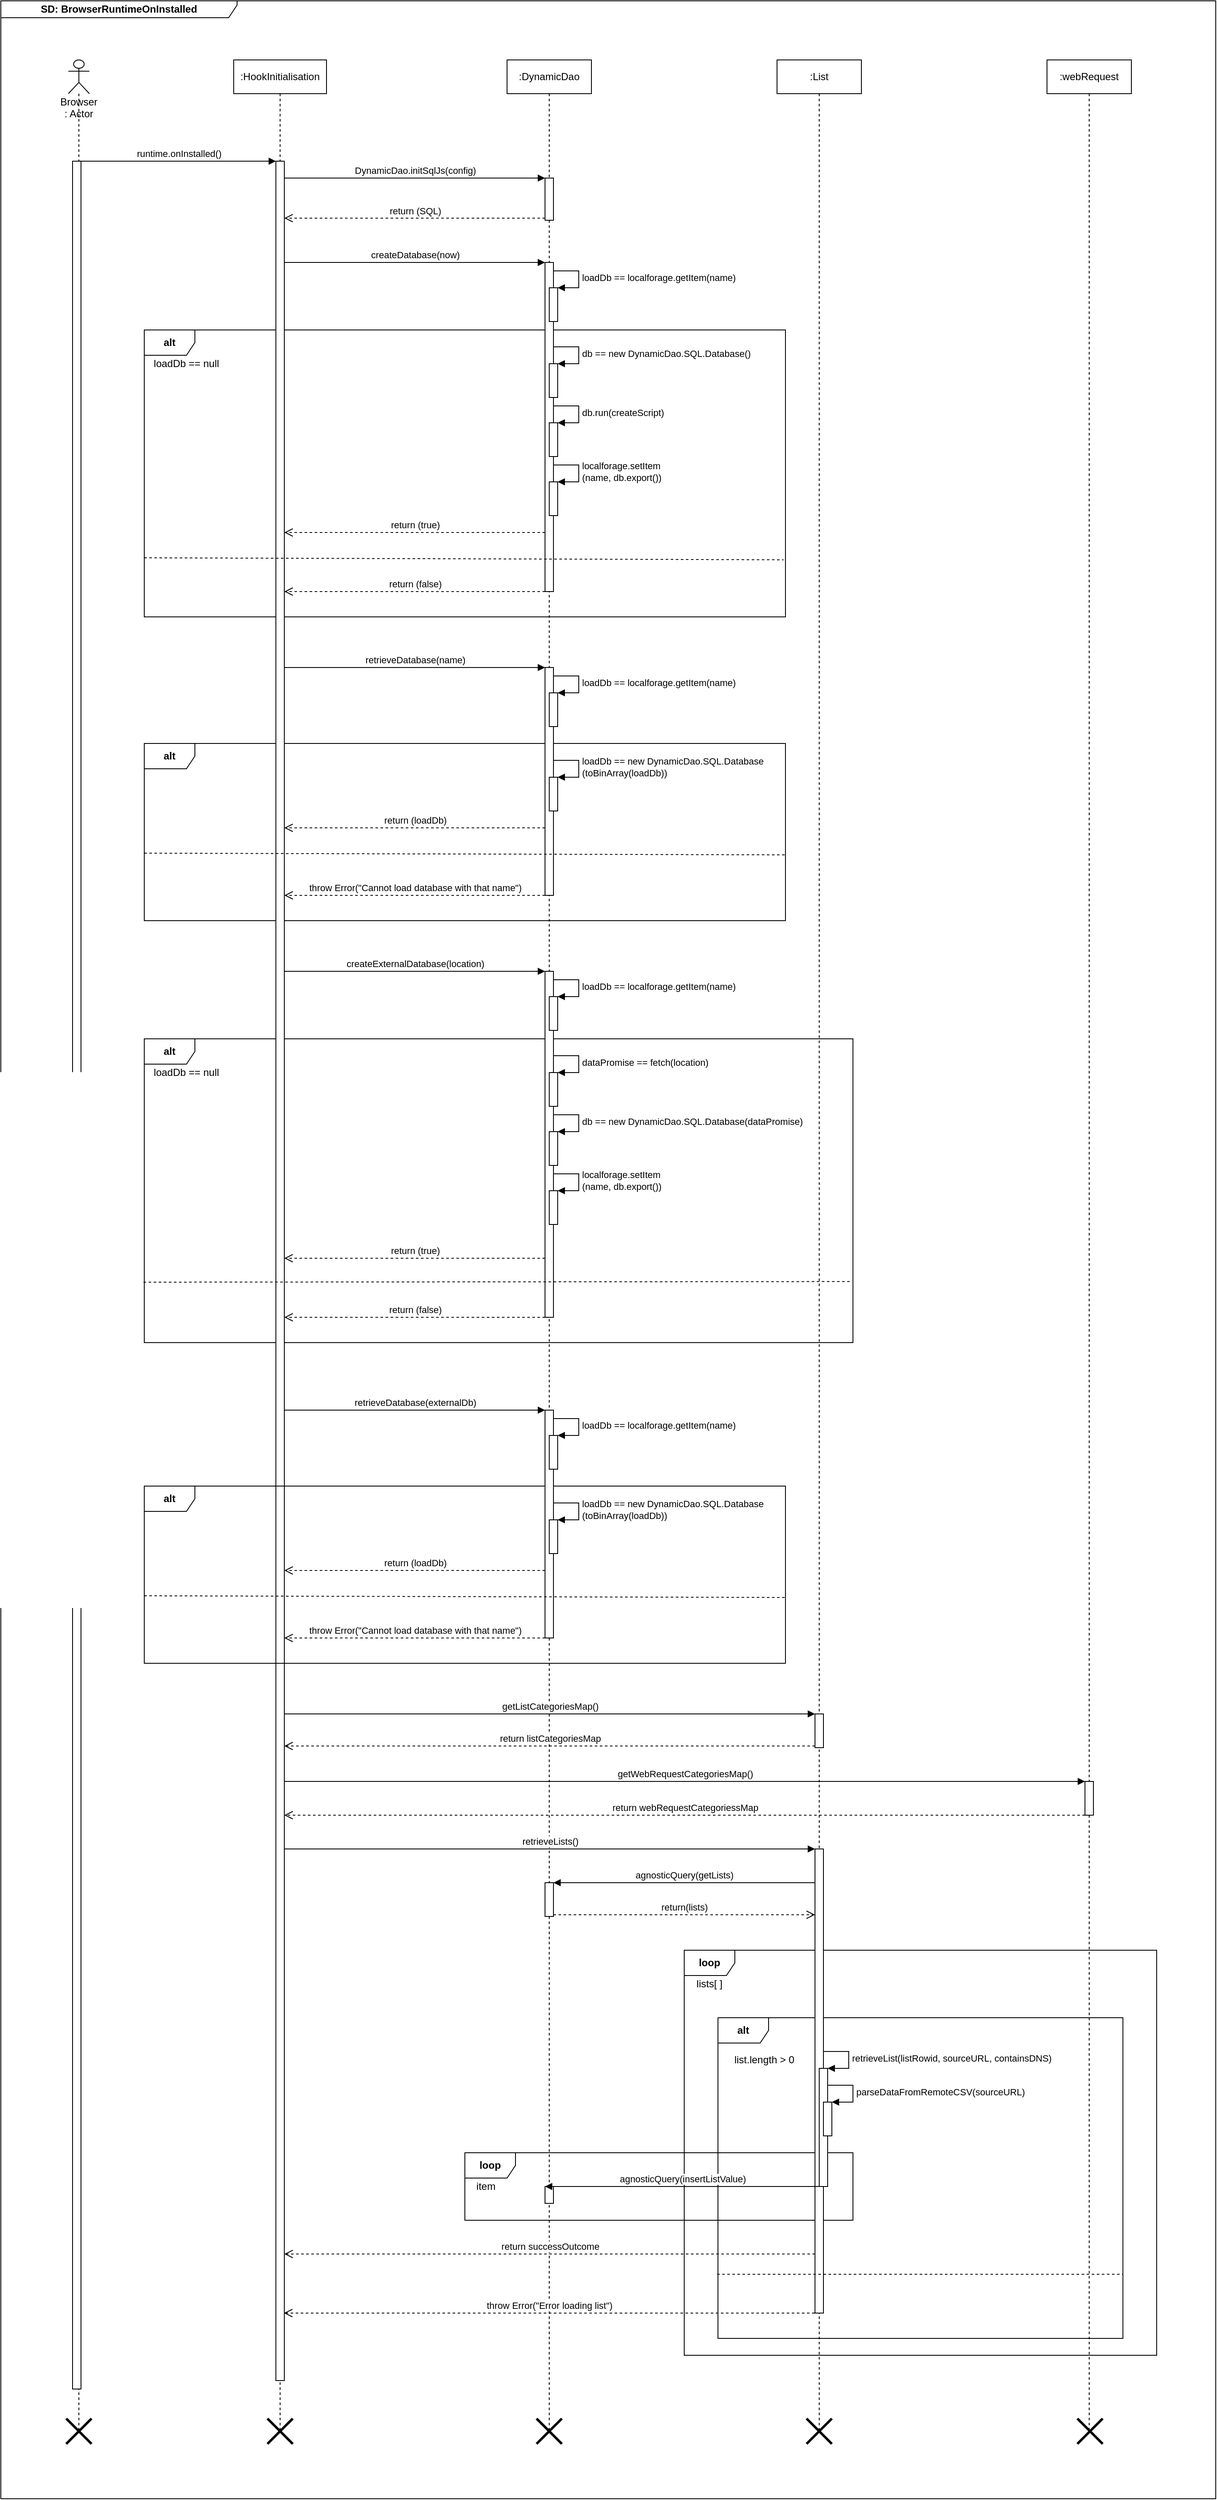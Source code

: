 <mxfile version="14.5.1" type="device"><diagram id="CJTXL0mSNp71qFxsPmPt" name="Page-1"><mxGraphModel dx="1422" dy="843" grid="1" gridSize="10" guides="1" tooltips="1" connect="1" arrows="1" fold="1" page="1" pageScale="1" pageWidth="827" pageHeight="1169" math="0" shadow="0"><root><mxCell id="0"/><mxCell id="1" parent="0"/><mxCell id="NPgiWORKwaGZlv006_nC-1" value="&lt;b&gt;loop&lt;/b&gt;" style="shape=umlFrame;whiteSpace=wrap;html=1;" parent="1" vertex="1"><mxGeometry x="830" y="2710" width="460" height="80" as="geometry"/></mxCell><mxCell id="NPgiWORKwaGZlv006_nC-2" value="&lt;b&gt;loop&lt;/b&gt;" style="shape=umlFrame;whiteSpace=wrap;html=1;" parent="1" vertex="1"><mxGeometry x="1090" y="2470" width="560" height="480" as="geometry"/></mxCell><mxCell id="NPgiWORKwaGZlv006_nC-3" value="&lt;b&gt;alt&lt;/b&gt;" style="shape=umlFrame;whiteSpace=wrap;html=1;" parent="1" vertex="1"><mxGeometry x="1130" y="2550" width="480" height="380" as="geometry"/></mxCell><mxCell id="NPgiWORKwaGZlv006_nC-4" value="&lt;b&gt;alt&lt;/b&gt;" style="shape=umlFrame;whiteSpace=wrap;html=1;" parent="1" vertex="1"><mxGeometry x="450" y="1040" width="760" height="210" as="geometry"/></mxCell><mxCell id="NPgiWORKwaGZlv006_nC-5" value="&lt;b&gt;SD: BrowserRuntimeOnInstalled&lt;/b&gt;" style="shape=umlFrame;whiteSpace=wrap;html=1;width=280;height=20;" parent="1" vertex="1"><mxGeometry x="280" y="160" width="1440" height="2960" as="geometry"/></mxCell><mxCell id="NPgiWORKwaGZlv006_nC-6" value="&lt;b&gt;alt&lt;/b&gt;" style="shape=umlFrame;whiteSpace=wrap;html=1;" parent="1" vertex="1"><mxGeometry x="450" y="1390" width="840" height="360" as="geometry"/></mxCell><mxCell id="NPgiWORKwaGZlv006_nC-7" value="&lt;b&gt;alt&lt;/b&gt;" style="shape=umlFrame;whiteSpace=wrap;html=1;" parent="1" vertex="1"><mxGeometry x="450" y="550" width="760" height="340" as="geometry"/></mxCell><mxCell id="NPgiWORKwaGZlv006_nC-8" value=":DynamicDao" style="shape=umlLifeline;perimeter=lifelinePerimeter;whiteSpace=wrap;html=1;container=1;collapsible=0;recursiveResize=0;outlineConnect=0;" parent="1" vertex="1"><mxGeometry x="880" y="230" width="100" height="2810" as="geometry"/></mxCell><mxCell id="NPgiWORKwaGZlv006_nC-9" value="" style="html=1;points=[];perimeter=orthogonalPerimeter;" parent="NPgiWORKwaGZlv006_nC-8" vertex="1"><mxGeometry x="45" y="140" width="10" height="50" as="geometry"/></mxCell><mxCell id="NPgiWORKwaGZlv006_nC-10" value="" style="html=1;points=[];perimeter=orthogonalPerimeter;" parent="NPgiWORKwaGZlv006_nC-8" vertex="1"><mxGeometry x="45" y="240" width="10" height="390" as="geometry"/></mxCell><mxCell id="NPgiWORKwaGZlv006_nC-11" value="" style="html=1;points=[];perimeter=orthogonalPerimeter;" parent="NPgiWORKwaGZlv006_nC-8" vertex="1"><mxGeometry x="50" y="430" width="10" height="40" as="geometry"/></mxCell><mxCell id="NPgiWORKwaGZlv006_nC-12" value="db.run(createScript)" style="edgeStyle=orthogonalEdgeStyle;html=1;align=left;spacingLeft=2;endArrow=block;rounded=0;entryX=1;entryY=0;" parent="NPgiWORKwaGZlv006_nC-8" target="NPgiWORKwaGZlv006_nC-11" edge="1"><mxGeometry relative="1" as="geometry"><mxPoint x="55" y="410" as="sourcePoint"/><Array as="points"><mxPoint x="85" y="410"/></Array></mxGeometry></mxCell><mxCell id="NPgiWORKwaGZlv006_nC-13" value="" style="html=1;points=[];perimeter=orthogonalPerimeter;" parent="NPgiWORKwaGZlv006_nC-8" vertex="1"><mxGeometry x="45" y="1080" width="10" height="410" as="geometry"/></mxCell><mxCell id="NPgiWORKwaGZlv006_nC-14" value="" style="html=1;points=[];perimeter=orthogonalPerimeter;" parent="NPgiWORKwaGZlv006_nC-8" vertex="1"><mxGeometry x="45" y="720" width="10" height="270" as="geometry"/></mxCell><mxCell id="NPgiWORKwaGZlv006_nC-15" value="" style="html=1;points=[];perimeter=orthogonalPerimeter;" parent="NPgiWORKwaGZlv006_nC-8" vertex="1"><mxGeometry x="45" y="2160" width="10" height="40" as="geometry"/></mxCell><mxCell id="NPgiWORKwaGZlv006_nC-16" value="" style="html=1;points=[];perimeter=orthogonalPerimeter;" parent="NPgiWORKwaGZlv006_nC-8" vertex="1"><mxGeometry x="45" y="2520" width="10" height="20" as="geometry"/></mxCell><mxCell id="NPgiWORKwaGZlv006_nC-17" value="" style="html=1;points=[];perimeter=orthogonalPerimeter;" parent="1" vertex="1"><mxGeometry x="930" y="590" width="10" height="40" as="geometry"/></mxCell><mxCell id="NPgiWORKwaGZlv006_nC-18" value="db == new DynamicDao.SQL.Database()" style="edgeStyle=orthogonalEdgeStyle;html=1;align=left;spacingLeft=2;endArrow=block;rounded=0;entryX=1;entryY=0;" parent="1" target="NPgiWORKwaGZlv006_nC-17" edge="1"><mxGeometry relative="1" as="geometry"><mxPoint x="935" y="570" as="sourcePoint"/><Array as="points"><mxPoint x="965" y="570"/></Array></mxGeometry></mxCell><mxCell id="NPgiWORKwaGZlv006_nC-19" value=":HookInitialisation" style="shape=umlLifeline;perimeter=lifelinePerimeter;whiteSpace=wrap;html=1;container=1;collapsible=0;recursiveResize=0;outlineConnect=0;" parent="1" vertex="1"><mxGeometry x="556" y="230" width="110" height="2810" as="geometry"/></mxCell><mxCell id="NPgiWORKwaGZlv006_nC-20" value="" style="points=[];perimeter=orthogonalPerimeter;rounded=0;shadow=0;strokeWidth=1;" parent="NPgiWORKwaGZlv006_nC-19" vertex="1"><mxGeometry x="50" y="120" width="10" height="2630" as="geometry"/></mxCell><mxCell id="NPgiWORKwaGZlv006_nC-21" value="Browser : Actor" style="shape=umlLifeline;participant=umlActor;perimeter=lifelinePerimeter;whiteSpace=wrap;html=1;container=1;collapsible=0;recursiveResize=0;verticalAlign=top;spacingTop=36;outlineConnect=0;" parent="1" vertex="1"><mxGeometry x="360" y="230" width="25" height="2810" as="geometry"/></mxCell><mxCell id="NPgiWORKwaGZlv006_nC-22" value="" style="points=[];perimeter=orthogonalPerimeter;rounded=0;shadow=0;strokeWidth=1;" parent="NPgiWORKwaGZlv006_nC-21" vertex="1"><mxGeometry x="5" y="120" width="10" height="2640" as="geometry"/></mxCell><mxCell id="NPgiWORKwaGZlv006_nC-23" value="runtime.onInstalled()" style="html=1;verticalAlign=bottom;endArrow=block;" parent="1" target="NPgiWORKwaGZlv006_nC-20" edge="1"><mxGeometry relative="1" as="geometry"><mxPoint x="375" y="350" as="sourcePoint"/><mxPoint x="605" y="350" as="targetPoint"/></mxGeometry></mxCell><mxCell id="NPgiWORKwaGZlv006_nC-24" value=":List" style="shape=umlLifeline;perimeter=lifelinePerimeter;whiteSpace=wrap;html=1;container=1;collapsible=0;recursiveResize=0;outlineConnect=0;noLabel=0;" parent="1" vertex="1"><mxGeometry x="1200" y="230" width="100" height="2810" as="geometry"/></mxCell><mxCell id="NPgiWORKwaGZlv006_nC-25" value="" style="html=1;points=[];perimeter=orthogonalPerimeter;" parent="NPgiWORKwaGZlv006_nC-24" vertex="1"><mxGeometry x="45" y="1960" width="10" height="40" as="geometry"/></mxCell><mxCell id="NPgiWORKwaGZlv006_nC-26" value=":webRequest" style="shape=umlLifeline;perimeter=lifelinePerimeter;whiteSpace=wrap;html=1;container=1;collapsible=0;recursiveResize=0;outlineConnect=0;noLabel=0;" parent="1" vertex="1"><mxGeometry x="1520" y="230" width="100" height="2810" as="geometry"/></mxCell><mxCell id="NPgiWORKwaGZlv006_nC-27" value="" style="html=1;points=[];perimeter=orthogonalPerimeter;" parent="NPgiWORKwaGZlv006_nC-26" vertex="1"><mxGeometry x="45" y="2040" width="10" height="40" as="geometry"/></mxCell><mxCell id="NPgiWORKwaGZlv006_nC-28" value="DynamicDao.initSqlJs(config)" style="html=1;verticalAlign=bottom;endArrow=block;entryX=0;entryY=0;" parent="1" source="NPgiWORKwaGZlv006_nC-20" target="NPgiWORKwaGZlv006_nC-9" edge="1"><mxGeometry relative="1" as="geometry"><mxPoint x="675.324" y="370" as="sourcePoint"/></mxGeometry></mxCell><mxCell id="NPgiWORKwaGZlv006_nC-29" value="return (SQL)" style="html=1;verticalAlign=bottom;endArrow=open;dashed=1;endSize=8;exitX=0;exitY=0.95;" parent="1" source="NPgiWORKwaGZlv006_nC-9" target="NPgiWORKwaGZlv006_nC-20" edge="1"><mxGeometry relative="1" as="geometry"><mxPoint x="855" y="446" as="targetPoint"/></mxGeometry></mxCell><mxCell id="NPgiWORKwaGZlv006_nC-30" value="createDatabase(now)" style="html=1;verticalAlign=bottom;endArrow=block;entryX=0;entryY=0;" parent="1" source="NPgiWORKwaGZlv006_nC-20" target="NPgiWORKwaGZlv006_nC-10" edge="1"><mxGeometry relative="1" as="geometry"><mxPoint x="855" y="470" as="sourcePoint"/></mxGeometry></mxCell><mxCell id="NPgiWORKwaGZlv006_nC-31" value="" style="html=1;points=[];perimeter=orthogonalPerimeter;" parent="1" vertex="1"><mxGeometry x="930" y="500" width="10" height="40" as="geometry"/></mxCell><mxCell id="NPgiWORKwaGZlv006_nC-32" value="loadDb == localforage.getItem(name)" style="edgeStyle=orthogonalEdgeStyle;html=1;align=left;spacingLeft=2;endArrow=block;rounded=0;entryX=1;entryY=0;" parent="1" target="NPgiWORKwaGZlv006_nC-31" edge="1"><mxGeometry relative="1" as="geometry"><mxPoint x="935" y="480" as="sourcePoint"/><Array as="points"><mxPoint x="965" y="480"/></Array></mxGeometry></mxCell><mxCell id="NPgiWORKwaGZlv006_nC-33" value="loadDb == null" style="text;html=1;strokeColor=none;fillColor=none;align=center;verticalAlign=middle;whiteSpace=wrap;rounded=0;" parent="1" vertex="1"><mxGeometry x="450" y="580" width="100" height="20" as="geometry"/></mxCell><mxCell id="NPgiWORKwaGZlv006_nC-34" value="return (true)" style="html=1;verticalAlign=bottom;endArrow=open;dashed=1;endSize=8;" parent="1" source="NPgiWORKwaGZlv006_nC-10" target="NPgiWORKwaGZlv006_nC-20" edge="1"><mxGeometry relative="1" as="geometry"><mxPoint x="571" y="679.71" as="targetPoint"/><mxPoint x="880" y="679.71" as="sourcePoint"/><Array as="points"><mxPoint x="790" y="790"/></Array></mxGeometry></mxCell><mxCell id="NPgiWORKwaGZlv006_nC-35" value="return (false)" style="html=1;verticalAlign=bottom;endArrow=open;dashed=1;endSize=8;" parent="1" source="NPgiWORKwaGZlv006_nC-10" target="NPgiWORKwaGZlv006_nC-20" edge="1"><mxGeometry relative="1" as="geometry"><mxPoint x="626" y="427.5" as="targetPoint"/><mxPoint x="935" y="427.5" as="sourcePoint"/><Array as="points"><mxPoint x="760" y="860"/></Array></mxGeometry></mxCell><mxCell id="NPgiWORKwaGZlv006_nC-36" value="" style="endArrow=none;dashed=1;html=1;entryX=0.997;entryY=0.801;entryDx=0;entryDy=0;entryPerimeter=0;" parent="1" target="NPgiWORKwaGZlv006_nC-7" edge="1"><mxGeometry width="50" height="50" relative="1" as="geometry"><mxPoint x="450" y="820" as="sourcePoint"/><mxPoint x="1260" y="820" as="targetPoint"/></mxGeometry></mxCell><mxCell id="NPgiWORKwaGZlv006_nC-37" value="" style="html=1;points=[];perimeter=orthogonalPerimeter;" parent="1" vertex="1"><mxGeometry x="930" y="730" width="10" height="40" as="geometry"/></mxCell><mxCell id="NPgiWORKwaGZlv006_nC-38" value="localforage.setItem&lt;br&gt;(name, db.export())" style="edgeStyle=orthogonalEdgeStyle;html=1;align=left;spacingLeft=2;endArrow=block;rounded=0;entryX=1;entryY=0;" parent="1" target="NPgiWORKwaGZlv006_nC-37" edge="1"><mxGeometry relative="1" as="geometry"><mxPoint x="935" y="710" as="sourcePoint"/><Array as="points"><mxPoint x="965" y="710"/></Array></mxGeometry></mxCell><mxCell id="NPgiWORKwaGZlv006_nC-39" value="createExternalDatabase(location)" style="html=1;verticalAlign=bottom;endArrow=block;" parent="1" target="NPgiWORKwaGZlv006_nC-13" edge="1"><mxGeometry relative="1" as="geometry"><mxPoint x="616" y="1310" as="sourcePoint"/><mxPoint x="760" y="1310" as="targetPoint"/><Array as="points"><mxPoint x="760" y="1310"/><mxPoint x="770" y="1310"/></Array></mxGeometry></mxCell><mxCell id="NPgiWORKwaGZlv006_nC-40" value="" style="html=1;points=[];perimeter=orthogonalPerimeter;" parent="1" vertex="1"><mxGeometry x="930" y="1340" width="10" height="40" as="geometry"/></mxCell><mxCell id="NPgiWORKwaGZlv006_nC-41" value="loadDb == localforage.getItem(name)" style="edgeStyle=orthogonalEdgeStyle;html=1;align=left;spacingLeft=2;endArrow=block;rounded=0;entryX=1;entryY=0;" parent="1" target="NPgiWORKwaGZlv006_nC-40" edge="1"><mxGeometry relative="1" as="geometry"><mxPoint x="935" y="1320" as="sourcePoint"/><Array as="points"><mxPoint x="965" y="1320"/></Array></mxGeometry></mxCell><mxCell id="NPgiWORKwaGZlv006_nC-42" value="" style="html=1;points=[];perimeter=orthogonalPerimeter;" parent="1" vertex="1"><mxGeometry x="930" y="1500" width="10" height="40" as="geometry"/></mxCell><mxCell id="NPgiWORKwaGZlv006_nC-43" value="db == new DynamicDao.SQL.Database(dataPromise)" style="edgeStyle=orthogonalEdgeStyle;html=1;align=left;spacingLeft=2;endArrow=block;rounded=0;entryX=1;entryY=0;" parent="1" target="NPgiWORKwaGZlv006_nC-42" edge="1"><mxGeometry relative="1" as="geometry"><mxPoint x="935" y="1480" as="sourcePoint"/><Array as="points"><mxPoint x="965" y="1480"/></Array></mxGeometry></mxCell><mxCell id="NPgiWORKwaGZlv006_nC-44" value="" style="html=1;points=[];perimeter=orthogonalPerimeter;" parent="1" vertex="1"><mxGeometry x="930" y="1570" width="10" height="40" as="geometry"/></mxCell><mxCell id="NPgiWORKwaGZlv006_nC-45" value="localforage.setItem&lt;br&gt;(name, db.export())" style="edgeStyle=orthogonalEdgeStyle;html=1;align=left;spacingLeft=2;endArrow=block;rounded=0;entryX=1;entryY=0;" parent="1" target="NPgiWORKwaGZlv006_nC-44" edge="1"><mxGeometry relative="1" as="geometry"><mxPoint x="935" y="1550" as="sourcePoint"/><Array as="points"><mxPoint x="965" y="1550"/></Array></mxGeometry></mxCell><mxCell id="NPgiWORKwaGZlv006_nC-46" value="" style="endArrow=none;dashed=1;html=1;entryX=0.996;entryY=0.799;entryDx=0;entryDy=0;entryPerimeter=0;exitX=-0.001;exitY=0.801;exitDx=0;exitDy=0;exitPerimeter=0;" parent="1" source="NPgiWORKwaGZlv006_nC-6" target="NPgiWORKwaGZlv006_nC-6" edge="1"><mxGeometry width="50" height="50" relative="1" as="geometry"><mxPoint x="460" y="1630" as="sourcePoint"/><mxPoint x="1273.28" y="1630.3" as="targetPoint"/></mxGeometry></mxCell><mxCell id="NPgiWORKwaGZlv006_nC-47" value="loadDb == null" style="text;html=1;strokeColor=none;fillColor=none;align=center;verticalAlign=middle;whiteSpace=wrap;rounded=0;" parent="1" vertex="1"><mxGeometry x="450" y="1420" width="100" height="20" as="geometry"/></mxCell><mxCell id="NPgiWORKwaGZlv006_nC-48" value="" style="html=1;points=[];perimeter=orthogonalPerimeter;" parent="1" vertex="1"><mxGeometry x="930" y="1430" width="10" height="40" as="geometry"/></mxCell><mxCell id="NPgiWORKwaGZlv006_nC-49" value="dataPromise == fetch(location)" style="edgeStyle=orthogonalEdgeStyle;html=1;align=left;spacingLeft=2;endArrow=block;rounded=0;entryX=1;entryY=0;" parent="1" target="NPgiWORKwaGZlv006_nC-48" edge="1"><mxGeometry relative="1" as="geometry"><mxPoint x="935.0" y="1410" as="sourcePoint"/><Array as="points"><mxPoint x="965" y="1410"/></Array></mxGeometry></mxCell><mxCell id="NPgiWORKwaGZlv006_nC-50" value="return (true)" style="html=1;verticalAlign=bottom;endArrow=open;dashed=1;endSize=8;" parent="1" source="NPgiWORKwaGZlv006_nC-13" edge="1"><mxGeometry relative="1" as="geometry"><mxPoint x="616" y="1650" as="targetPoint"/><mxPoint x="925" y="1650" as="sourcePoint"/><Array as="points"><mxPoint x="790" y="1650"/></Array></mxGeometry></mxCell><mxCell id="NPgiWORKwaGZlv006_nC-51" value="return (false)" style="html=1;verticalAlign=bottom;endArrow=open;dashed=1;endSize=8;" parent="1" edge="1"><mxGeometry relative="1" as="geometry"><mxPoint x="616" y="1720" as="targetPoint"/><mxPoint x="925" y="1720" as="sourcePoint"/><Array as="points"><mxPoint x="760" y="1720"/></Array></mxGeometry></mxCell><mxCell id="NPgiWORKwaGZlv006_nC-52" value="retrieveDatabase(name)" style="html=1;verticalAlign=bottom;endArrow=block;entryX=0;entryY=0;" parent="1" source="NPgiWORKwaGZlv006_nC-20" target="NPgiWORKwaGZlv006_nC-14" edge="1"><mxGeometry relative="1" as="geometry"><mxPoint x="855" y="940" as="sourcePoint"/></mxGeometry></mxCell><mxCell id="NPgiWORKwaGZlv006_nC-53" value="" style="html=1;points=[];perimeter=orthogonalPerimeter;" parent="1" vertex="1"><mxGeometry x="930" y="980" width="10" height="40" as="geometry"/></mxCell><mxCell id="NPgiWORKwaGZlv006_nC-54" value="loadDb == localforage.getItem(name)" style="edgeStyle=orthogonalEdgeStyle;html=1;align=left;spacingLeft=2;endArrow=block;rounded=0;entryX=1;entryY=0;" parent="1" target="NPgiWORKwaGZlv006_nC-53" edge="1"><mxGeometry relative="1" as="geometry"><mxPoint x="935.0" y="960" as="sourcePoint"/><Array as="points"><mxPoint x="965" y="960"/></Array></mxGeometry></mxCell><mxCell id="NPgiWORKwaGZlv006_nC-55" value="throw Error(&quot;Cannot load database with that name&quot;)" style="html=1;verticalAlign=bottom;endArrow=open;dashed=1;endSize=8;" parent="1" edge="1"><mxGeometry relative="1" as="geometry"><mxPoint x="616" y="1220" as="targetPoint"/><mxPoint x="925" y="1220" as="sourcePoint"/><Array as="points"><mxPoint x="760" y="1220"/></Array></mxGeometry></mxCell><mxCell id="NPgiWORKwaGZlv006_nC-56" value="" style="html=1;points=[];perimeter=orthogonalPerimeter;" parent="1" vertex="1"><mxGeometry x="930" y="1080" width="10" height="40" as="geometry"/></mxCell><mxCell id="NPgiWORKwaGZlv006_nC-57" value="loadDb == new DynamicDao.SQL.Database&lt;br&gt;(toBinArray(loadDb))" style="edgeStyle=orthogonalEdgeStyle;html=1;align=left;spacingLeft=2;endArrow=block;rounded=0;entryX=1;entryY=0;" parent="1" target="NPgiWORKwaGZlv006_nC-56" edge="1"><mxGeometry relative="1" as="geometry"><mxPoint x="935" y="1060" as="sourcePoint"/><Array as="points"><mxPoint x="965" y="1060"/></Array></mxGeometry></mxCell><mxCell id="NPgiWORKwaGZlv006_nC-58" value="return (loadDb)" style="html=1;verticalAlign=bottom;endArrow=open;dashed=1;endSize=8;" parent="1" edge="1"><mxGeometry relative="1" as="geometry"><mxPoint x="616" y="1140" as="targetPoint"/><mxPoint x="925" y="1140" as="sourcePoint"/><Array as="points"><mxPoint x="760" y="1140"/></Array></mxGeometry></mxCell><mxCell id="NPgiWORKwaGZlv006_nC-59" value="" style="endArrow=none;dashed=1;html=1;" parent="1" edge="1"><mxGeometry width="50" height="50" relative="1" as="geometry"><mxPoint x="450" y="1170" as="sourcePoint"/><mxPoint x="1210" y="1172" as="targetPoint"/></mxGeometry></mxCell><mxCell id="NPgiWORKwaGZlv006_nC-60" value="&lt;b&gt;alt&lt;/b&gt;" style="shape=umlFrame;whiteSpace=wrap;html=1;" parent="1" vertex="1"><mxGeometry x="450" y="1920" width="760" height="210" as="geometry"/></mxCell><mxCell id="NPgiWORKwaGZlv006_nC-61" value="" style="html=1;points=[];perimeter=orthogonalPerimeter;" parent="1" vertex="1"><mxGeometry x="925" y="1830" width="10" height="270" as="geometry"/></mxCell><mxCell id="NPgiWORKwaGZlv006_nC-62" value="retrieveDatabase(externalDb)" style="html=1;verticalAlign=bottom;endArrow=block;entryX=0;entryY=0;" parent="1" target="NPgiWORKwaGZlv006_nC-61" edge="1"><mxGeometry relative="1" as="geometry"><mxPoint x="616" y="1830.0" as="sourcePoint"/></mxGeometry></mxCell><mxCell id="NPgiWORKwaGZlv006_nC-63" value="" style="html=1;points=[];perimeter=orthogonalPerimeter;" parent="1" vertex="1"><mxGeometry x="930" y="1860" width="10" height="40" as="geometry"/></mxCell><mxCell id="NPgiWORKwaGZlv006_nC-64" value="loadDb == localforage.getItem(name)" style="edgeStyle=orthogonalEdgeStyle;html=1;align=left;spacingLeft=2;endArrow=block;rounded=0;entryX=1;entryY=0;" parent="1" target="NPgiWORKwaGZlv006_nC-63" edge="1"><mxGeometry relative="1" as="geometry"><mxPoint x="935.0" y="1840" as="sourcePoint"/><Array as="points"><mxPoint x="965" y="1840"/></Array></mxGeometry></mxCell><mxCell id="NPgiWORKwaGZlv006_nC-65" value="throw Error(&quot;Cannot load database with that name&quot;)" style="html=1;verticalAlign=bottom;endArrow=open;dashed=1;endSize=8;" parent="1" edge="1"><mxGeometry relative="1" as="geometry"><mxPoint x="616" y="2100" as="targetPoint"/><mxPoint x="925" y="2100" as="sourcePoint"/><Array as="points"><mxPoint x="760" y="2100"/></Array></mxGeometry></mxCell><mxCell id="NPgiWORKwaGZlv006_nC-66" value="" style="html=1;points=[];perimeter=orthogonalPerimeter;" parent="1" vertex="1"><mxGeometry x="930" y="1960" width="10" height="40" as="geometry"/></mxCell><mxCell id="NPgiWORKwaGZlv006_nC-67" value="loadDb == new DynamicDao.SQL.Database&lt;br&gt;(toBinArray(loadDb))" style="edgeStyle=orthogonalEdgeStyle;html=1;align=left;spacingLeft=2;endArrow=block;rounded=0;entryX=1;entryY=0;" parent="1" target="NPgiWORKwaGZlv006_nC-66" edge="1"><mxGeometry relative="1" as="geometry"><mxPoint x="935" y="1940" as="sourcePoint"/><Array as="points"><mxPoint x="965" y="1940"/></Array></mxGeometry></mxCell><mxCell id="NPgiWORKwaGZlv006_nC-68" value="return (loadDb)" style="html=1;verticalAlign=bottom;endArrow=open;dashed=1;endSize=8;" parent="1" edge="1"><mxGeometry relative="1" as="geometry"><mxPoint x="616" y="2020" as="targetPoint"/><mxPoint x="925" y="2020" as="sourcePoint"/><Array as="points"><mxPoint x="760" y="2020"/></Array></mxGeometry></mxCell><mxCell id="NPgiWORKwaGZlv006_nC-69" value="" style="endArrow=none;dashed=1;html=1;" parent="1" edge="1"><mxGeometry width="50" height="50" relative="1" as="geometry"><mxPoint x="450" y="2050" as="sourcePoint"/><mxPoint x="1210" y="2052" as="targetPoint"/></mxGeometry></mxCell><mxCell id="NPgiWORKwaGZlv006_nC-70" value="getListCategoriesMap()" style="html=1;verticalAlign=bottom;endArrow=block;entryX=0;entryY=0;" parent="1" source="NPgiWORKwaGZlv006_nC-20" target="NPgiWORKwaGZlv006_nC-25" edge="1"><mxGeometry relative="1" as="geometry"><mxPoint x="680" y="2190" as="sourcePoint"/></mxGeometry></mxCell><mxCell id="NPgiWORKwaGZlv006_nC-71" value="return listCategoriesMap" style="html=1;verticalAlign=bottom;endArrow=open;dashed=1;endSize=8;exitX=0;exitY=0.95;" parent="1" source="NPgiWORKwaGZlv006_nC-25" target="NPgiWORKwaGZlv006_nC-20" edge="1"><mxGeometry relative="1" as="geometry"><mxPoint x="670" y="2300" as="targetPoint"/></mxGeometry></mxCell><mxCell id="NPgiWORKwaGZlv006_nC-72" value="getWebRequestCategoriesMap()" style="html=1;verticalAlign=bottom;endArrow=block;" parent="1" edge="1"><mxGeometry relative="1" as="geometry"><mxPoint x="616" y="2270" as="sourcePoint"/><mxPoint x="1565" y="2270" as="targetPoint"/></mxGeometry></mxCell><mxCell id="NPgiWORKwaGZlv006_nC-73" value="return webRequestCategoriessMap" style="html=1;verticalAlign=bottom;endArrow=open;dashed=1;endSize=8;" parent="1" edge="1"><mxGeometry relative="1" as="geometry"><mxPoint x="616" y="2310" as="targetPoint"/><mxPoint x="1565" y="2310" as="sourcePoint"/><Array as="points"><mxPoint x="910" y="2310"/></Array></mxGeometry></mxCell><mxCell id="NPgiWORKwaGZlv006_nC-74" value="" style="html=1;points=[];perimeter=orthogonalPerimeter;" parent="1" vertex="1"><mxGeometry x="1245" y="2350" width="10" height="550" as="geometry"/></mxCell><mxCell id="NPgiWORKwaGZlv006_nC-75" value="retrieveLists()" style="html=1;verticalAlign=bottom;endArrow=block;entryX=0;entryY=0;" parent="1" edge="1"><mxGeometry relative="1" as="geometry"><mxPoint x="616" y="2350" as="sourcePoint"/><mxPoint x="1245" y="2350" as="targetPoint"/></mxGeometry></mxCell><mxCell id="NPgiWORKwaGZlv006_nC-76" value="agnosticQuery(getLists)" style="html=1;verticalAlign=bottom;endArrow=block;entryX=1;entryY=0;" parent="1" source="NPgiWORKwaGZlv006_nC-74" target="NPgiWORKwaGZlv006_nC-15" edge="1"><mxGeometry relative="1" as="geometry"><mxPoint x="1110" y="2390" as="sourcePoint"/></mxGeometry></mxCell><mxCell id="NPgiWORKwaGZlv006_nC-77" value="return(lists)" style="html=1;verticalAlign=bottom;endArrow=open;dashed=1;endSize=8;exitX=1;exitY=0.95;" parent="1" source="NPgiWORKwaGZlv006_nC-15" target="NPgiWORKwaGZlv006_nC-74" edge="1"><mxGeometry relative="1" as="geometry"><mxPoint x="995" y="2447" as="targetPoint"/></mxGeometry></mxCell><mxCell id="NPgiWORKwaGZlv006_nC-78" value="lists[ ]" style="text;html=1;strokeColor=none;fillColor=none;align=center;verticalAlign=middle;whiteSpace=wrap;rounded=0;" parent="1" vertex="1"><mxGeometry x="1090" y="2500" width="60" height="20" as="geometry"/></mxCell><mxCell id="NPgiWORKwaGZlv006_nC-79" value="item" style="text;html=1;strokeColor=none;fillColor=none;align=center;verticalAlign=middle;whiteSpace=wrap;rounded=0;" parent="1" vertex="1"><mxGeometry x="830" y="2740" width="50" height="20" as="geometry"/></mxCell><mxCell id="NPgiWORKwaGZlv006_nC-80" value="" style="endArrow=none;dashed=1;html=1;exitX=-0.002;exitY=0.8;exitDx=0;exitDy=0;exitPerimeter=0;entryX=1;entryY=0.8;entryDx=0;entryDy=0;entryPerimeter=0;" parent="1" source="NPgiWORKwaGZlv006_nC-3" target="NPgiWORKwaGZlv006_nC-3" edge="1"><mxGeometry width="50" height="50" relative="1" as="geometry"><mxPoint x="1270" y="2760" as="sourcePoint"/><mxPoint x="1320" y="2710" as="targetPoint"/></mxGeometry></mxCell><mxCell id="NPgiWORKwaGZlv006_nC-81" value="" style="html=1;points=[];perimeter=orthogonalPerimeter;" parent="1" vertex="1"><mxGeometry x="1250" y="2610" width="10" height="140" as="geometry"/></mxCell><mxCell id="NPgiWORKwaGZlv006_nC-82" value="retrieveList(listRowid, sourceURL, containsDNS)" style="edgeStyle=orthogonalEdgeStyle;html=1;align=left;spacingLeft=2;endArrow=block;rounded=0;entryX=1;entryY=0;" parent="1" target="NPgiWORKwaGZlv006_nC-81" edge="1"><mxGeometry relative="1" as="geometry"><mxPoint x="1255" y="2590" as="sourcePoint"/><Array as="points"><mxPoint x="1285" y="2590"/></Array></mxGeometry></mxCell><mxCell id="NPgiWORKwaGZlv006_nC-83" value="" style="html=1;points=[];perimeter=orthogonalPerimeter;" parent="1" vertex="1"><mxGeometry x="1255" y="2650" width="10" height="40" as="geometry"/></mxCell><mxCell id="NPgiWORKwaGZlv006_nC-84" value="parseDataFromRemoteCSV(sourceURL)" style="edgeStyle=orthogonalEdgeStyle;html=1;align=left;spacingLeft=2;endArrow=block;rounded=0;entryX=1;entryY=0;" parent="1" target="NPgiWORKwaGZlv006_nC-83" edge="1"><mxGeometry relative="1" as="geometry"><mxPoint x="1260" y="2630" as="sourcePoint"/><Array as="points"><mxPoint x="1290" y="2630"/></Array></mxGeometry></mxCell><mxCell id="NPgiWORKwaGZlv006_nC-85" value="agnosticQuery(insertListValue)" style="html=1;verticalAlign=bottom;endArrow=block;entryX=0;entryY=0;" parent="1" target="NPgiWORKwaGZlv006_nC-16" edge="1"><mxGeometry relative="1" as="geometry"><mxPoint x="1250" y="2750" as="sourcePoint"/></mxGeometry></mxCell><mxCell id="NPgiWORKwaGZlv006_nC-86" value="list.length &amp;gt; 0" style="text;html=1;strokeColor=none;fillColor=none;align=center;verticalAlign=middle;whiteSpace=wrap;rounded=0;" parent="1" vertex="1"><mxGeometry x="1140" y="2590" width="90" height="20" as="geometry"/></mxCell><mxCell id="NPgiWORKwaGZlv006_nC-87" value="return successOutcome" style="html=1;verticalAlign=bottom;endArrow=open;dashed=1;endSize=8;" parent="1" source="NPgiWORKwaGZlv006_nC-74" target="NPgiWORKwaGZlv006_nC-20" edge="1"><mxGeometry relative="1" as="geometry"><mxPoint x="626" y="2828" as="targetPoint"/><mxPoint x="1255" y="2828" as="sourcePoint"/><Array as="points"><mxPoint x="790" y="2830"/></Array></mxGeometry></mxCell><mxCell id="NPgiWORKwaGZlv006_nC-88" value="throw Error(&quot;Error loading list&quot;)" style="html=1;verticalAlign=bottom;endArrow=open;dashed=1;endSize=8;" parent="1" edge="1"><mxGeometry relative="1" as="geometry"><mxPoint x="615.5" y="2900" as="targetPoint"/><mxPoint x="1244.5" y="2900" as="sourcePoint"/><Array as="points"><mxPoint x="789.5" y="2900"/></Array></mxGeometry></mxCell><mxCell id="NPgiWORKwaGZlv006_nC-89" value="" style="shape=umlDestroy;whiteSpace=wrap;html=1;strokeWidth=3;" parent="1" vertex="1"><mxGeometry x="357.5" y="3025" width="30" height="30" as="geometry"/></mxCell><mxCell id="NPgiWORKwaGZlv006_nC-90" value="" style="shape=umlDestroy;whiteSpace=wrap;html=1;strokeWidth=3;" parent="1" vertex="1"><mxGeometry x="596" y="3025" width="30" height="30" as="geometry"/></mxCell><mxCell id="NPgiWORKwaGZlv006_nC-91" value="" style="shape=umlDestroy;whiteSpace=wrap;html=1;strokeWidth=3;" parent="1" vertex="1"><mxGeometry x="915" y="3025" width="30" height="30" as="geometry"/></mxCell><mxCell id="NPgiWORKwaGZlv006_nC-92" value="" style="shape=umlDestroy;whiteSpace=wrap;html=1;strokeWidth=3;" parent="1" vertex="1"><mxGeometry x="1235" y="3025" width="30" height="30" as="geometry"/></mxCell><mxCell id="NPgiWORKwaGZlv006_nC-93" value="" style="shape=umlDestroy;whiteSpace=wrap;html=1;strokeWidth=3;" parent="1" vertex="1"><mxGeometry x="1556" y="3025" width="30" height="30" as="geometry"/></mxCell></root></mxGraphModel></diagram></mxfile>